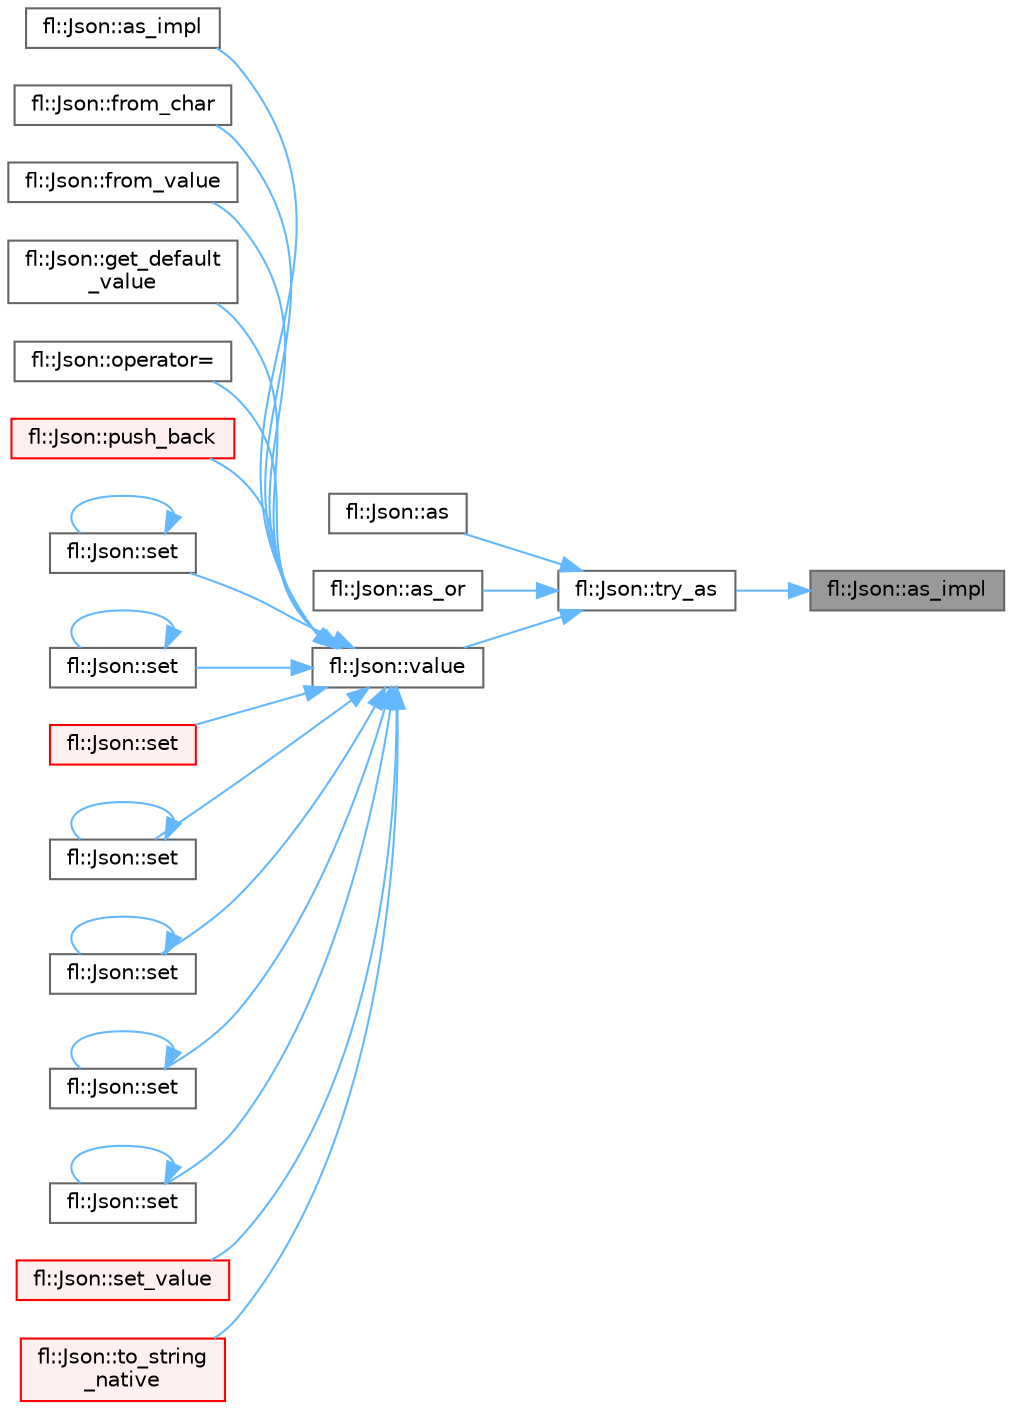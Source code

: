 digraph "fl::Json::as_impl"
{
 // INTERACTIVE_SVG=YES
 // LATEX_PDF_SIZE
  bgcolor="transparent";
  edge [fontname=Helvetica,fontsize=10,labelfontname=Helvetica,labelfontsize=10];
  node [fontname=Helvetica,fontsize=10,shape=box,height=0.2,width=0.4];
  rankdir="RL";
  Node1 [id="Node000001",label="fl::Json::as_impl",height=0.2,width=0.4,color="gray40", fillcolor="grey60", style="filled", fontcolor="black",tooltip=" "];
  Node1 -> Node2 [id="edge1_Node000001_Node000002",dir="back",color="steelblue1",style="solid",tooltip=" "];
  Node2 [id="Node000002",label="fl::Json::try_as",height=0.2,width=0.4,color="grey40", fillcolor="white", style="filled",URL="$d4/d13/classfl_1_1_json_aa007b51e1a6a22f935b03fe7940165c0.html#aa007b51e1a6a22f935b03fe7940165c0",tooltip=" "];
  Node2 -> Node3 [id="edge2_Node000002_Node000003",dir="back",color="steelblue1",style="solid",tooltip=" "];
  Node3 [id="Node000003",label="fl::Json::as",height=0.2,width=0.4,color="grey40", fillcolor="white", style="filled",URL="$d4/d13/classfl_1_1_json_ab23e71ff3cf4ea5299c2925c8a4ec983.html#ab23e71ff3cf4ea5299c2925c8a4ec983",tooltip=" "];
  Node2 -> Node4 [id="edge3_Node000002_Node000004",dir="back",color="steelblue1",style="solid",tooltip=" "];
  Node4 [id="Node000004",label="fl::Json::as_or",height=0.2,width=0.4,color="grey40", fillcolor="white", style="filled",URL="$d4/d13/classfl_1_1_json_abdb45e4b15487ff73922e6e89267a9cf.html#abdb45e4b15487ff73922e6e89267a9cf",tooltip=" "];
  Node2 -> Node5 [id="edge4_Node000002_Node000005",dir="back",color="steelblue1",style="solid",tooltip=" "];
  Node5 [id="Node000005",label="fl::Json::value",height=0.2,width=0.4,color="grey40", fillcolor="white", style="filled",URL="$d4/d13/classfl_1_1_json_a02bb804b148b14b0db029ef866520b9a.html#a02bb804b148b14b0db029ef866520b9a",tooltip=" "];
  Node5 -> Node6 [id="edge5_Node000005_Node000006",dir="back",color="steelblue1",style="solid",tooltip=" "];
  Node6 [id="Node000006",label="fl::Json::as_impl",height=0.2,width=0.4,color="grey40", fillcolor="white", style="filled",URL="$d4/d13/classfl_1_1_json_af020731411932cda97f13ec9c07ea155.html#af020731411932cda97f13ec9c07ea155",tooltip=" "];
  Node5 -> Node7 [id="edge6_Node000005_Node000007",dir="back",color="steelblue1",style="solid",tooltip=" "];
  Node7 [id="Node000007",label="fl::Json::from_char",height=0.2,width=0.4,color="grey40", fillcolor="white", style="filled",URL="$d4/d13/classfl_1_1_json_a540b1e70e8dd90d527007faadb978f05.html#a540b1e70e8dd90d527007faadb978f05",tooltip=" "];
  Node5 -> Node8 [id="edge7_Node000005_Node000008",dir="back",color="steelblue1",style="solid",tooltip=" "];
  Node8 [id="Node000008",label="fl::Json::from_value",height=0.2,width=0.4,color="grey40", fillcolor="white", style="filled",URL="$d4/d13/classfl_1_1_json_a244aaa9e5862ff7f4070faf450d6cb96.html#a244aaa9e5862ff7f4070faf450d6cb96",tooltip=" "];
  Node5 -> Node9 [id="edge8_Node000005_Node000009",dir="back",color="steelblue1",style="solid",tooltip=" "];
  Node9 [id="Node000009",label="fl::Json::get_default\l_value",height=0.2,width=0.4,color="grey40", fillcolor="white", style="filled",URL="$d4/d13/classfl_1_1_json_a0c9ff8b0a6a51223d8707ecabcdfa6cc.html#a0c9ff8b0a6a51223d8707ecabcdfa6cc",tooltip=" "];
  Node5 -> Node10 [id="edge9_Node000005_Node000010",dir="back",color="steelblue1",style="solid",tooltip=" "];
  Node10 [id="Node000010",label="fl::Json::operator=",height=0.2,width=0.4,color="grey40", fillcolor="white", style="filled",URL="$d4/d13/classfl_1_1_json_a8457b46e0f1b6c9fc7ca6f2b491fd893.html#a8457b46e0f1b6c9fc7ca6f2b491fd893",tooltip=" "];
  Node5 -> Node11 [id="edge10_Node000005_Node000011",dir="back",color="steelblue1",style="solid",tooltip=" "];
  Node11 [id="Node000011",label="fl::Json::push_back",height=0.2,width=0.4,color="red", fillcolor="#FFF0F0", style="filled",URL="$d4/d13/classfl_1_1_json_a97485f76ef6407f98c99636b05cf5307.html#a97485f76ef6407f98c99636b05cf5307",tooltip=" "];
  Node5 -> Node14 [id="edge11_Node000005_Node000014",dir="back",color="steelblue1",style="solid",tooltip=" "];
  Node14 [id="Node000014",label="fl::Json::set",height=0.2,width=0.4,color="grey40", fillcolor="white", style="filled",URL="$d4/d13/classfl_1_1_json_adb697a7ac2a5d63e4fd26342f8b40af5.html#adb697a7ac2a5d63e4fd26342f8b40af5",tooltip=" "];
  Node14 -> Node14 [id="edge12_Node000014_Node000014",dir="back",color="steelblue1",style="solid",tooltip=" "];
  Node5 -> Node15 [id="edge13_Node000005_Node000015",dir="back",color="steelblue1",style="solid",tooltip=" "];
  Node15 [id="Node000015",label="fl::Json::set",height=0.2,width=0.4,color="grey40", fillcolor="white", style="filled",URL="$d4/d13/classfl_1_1_json_ab38712f9c89f765d4fa1bec30c83664b.html#ab38712f9c89f765d4fa1bec30c83664b",tooltip=" "];
  Node15 -> Node15 [id="edge14_Node000015_Node000015",dir="back",color="steelblue1",style="solid",tooltip=" "];
  Node5 -> Node16 [id="edge15_Node000005_Node000016",dir="back",color="steelblue1",style="solid",tooltip=" "];
  Node16 [id="Node000016",label="fl::Json::set",height=0.2,width=0.4,color="red", fillcolor="#FFF0F0", style="filled",URL="$d4/d13/classfl_1_1_json_a96d8778149c15f39425d134e725c0f53.html#a96d8778149c15f39425d134e725c0f53",tooltip=" "];
  Node5 -> Node17 [id="edge16_Node000005_Node000017",dir="back",color="steelblue1",style="solid",tooltip=" "];
  Node17 [id="Node000017",label="fl::Json::set",height=0.2,width=0.4,color="grey40", fillcolor="white", style="filled",URL="$d4/d13/classfl_1_1_json_a17e835e96738cfa4198d2ad0586902c0.html#a17e835e96738cfa4198d2ad0586902c0",tooltip=" "];
  Node17 -> Node17 [id="edge17_Node000017_Node000017",dir="back",color="steelblue1",style="solid",tooltip=" "];
  Node5 -> Node18 [id="edge18_Node000005_Node000018",dir="back",color="steelblue1",style="solid",tooltip=" "];
  Node18 [id="Node000018",label="fl::Json::set",height=0.2,width=0.4,color="grey40", fillcolor="white", style="filled",URL="$d4/d13/classfl_1_1_json_ac0085de79295a6d593eb170886096e45.html#ac0085de79295a6d593eb170886096e45",tooltip=" "];
  Node18 -> Node18 [id="edge19_Node000018_Node000018",dir="back",color="steelblue1",style="solid",tooltip=" "];
  Node5 -> Node19 [id="edge20_Node000005_Node000019",dir="back",color="steelblue1",style="solid",tooltip=" "];
  Node19 [id="Node000019",label="fl::Json::set",height=0.2,width=0.4,color="grey40", fillcolor="white", style="filled",URL="$d4/d13/classfl_1_1_json_a90333d84dad5048e73b7b25ed34aacd2.html#a90333d84dad5048e73b7b25ed34aacd2",tooltip=" "];
  Node19 -> Node19 [id="edge21_Node000019_Node000019",dir="back",color="steelblue1",style="solid",tooltip=" "];
  Node5 -> Node20 [id="edge22_Node000005_Node000020",dir="back",color="steelblue1",style="solid",tooltip=" "];
  Node20 [id="Node000020",label="fl::Json::set",height=0.2,width=0.4,color="grey40", fillcolor="white", style="filled",URL="$d4/d13/classfl_1_1_json_ab5fef32c64115762d6afa9d6b81a697d.html#ab5fef32c64115762d6afa9d6b81a697d",tooltip=" "];
  Node20 -> Node20 [id="edge23_Node000020_Node000020",dir="back",color="steelblue1",style="solid",tooltip=" "];
  Node5 -> Node21 [id="edge24_Node000005_Node000021",dir="back",color="steelblue1",style="solid",tooltip=" "];
  Node21 [id="Node000021",label="fl::Json::set_value",height=0.2,width=0.4,color="red", fillcolor="#FFF0F0", style="filled",URL="$d4/d13/classfl_1_1_json_a1d1558f3419e4fdd702ebad01a4b9c22.html#a1d1558f3419e4fdd702ebad01a4b9c22",tooltip=" "];
  Node5 -> Node23 [id="edge25_Node000005_Node000023",dir="back",color="steelblue1",style="solid",tooltip=" "];
  Node23 [id="Node000023",label="fl::Json::to_string\l_native",height=0.2,width=0.4,color="red", fillcolor="#FFF0F0", style="filled",URL="$d4/d13/classfl_1_1_json_ac822a5d516e2e72a0bcd685d5abddcad.html#ac822a5d516e2e72a0bcd685d5abddcad",tooltip=" "];
}
